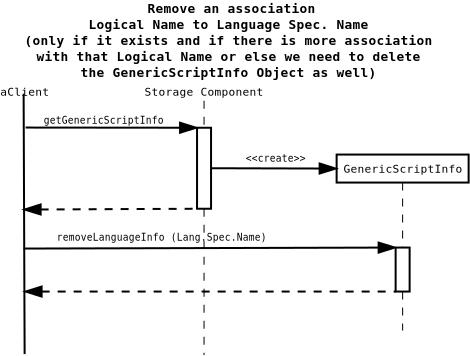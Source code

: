 <?xml version="1.0"?>
<diagram xmlns:dia="http://www.lysator.liu.se/~alla/dia/">
  <diagramdata>
    <attribute name="background">
      <color val="#ffffff"/>
    </attribute>
    <attribute name="paper">
      <composite type="paper">
        <attribute name="name">
          <string>#A4#</string>
        </attribute>
        <attribute name="tmargin">
          <real val="2.82"/>
        </attribute>
        <attribute name="bmargin">
          <real val="2.82"/>
        </attribute>
        <attribute name="lmargin">
          <real val="2.82"/>
        </attribute>
        <attribute name="rmargin">
          <real val="2.82"/>
        </attribute>
        <attribute name="is_portrait">
          <boolean val="true"/>
        </attribute>
        <attribute name="scaling">
          <real val="1"/>
        </attribute>
        <attribute name="fitto">
          <boolean val="false"/>
        </attribute>
      </composite>
    </attribute>
    <attribute name="grid">
      <composite type="grid">
        <attribute name="width_x">
          <real val="1"/>
        </attribute>
        <attribute name="width_y">
          <real val="1"/>
        </attribute>
        <attribute name="visible_x">
          <int val="1"/>
        </attribute>
        <attribute name="visible_y">
          <int val="1"/>
        </attribute>
      </composite>
    </attribute>
    <attribute name="guides">
      <composite type="guides">
        <attribute name="hguides"/>
        <attribute name="vguides"/>
      </composite>
    </attribute>
  </diagramdata>
  <layer name="Background" visible="true">
    <object type="Standard - Text" version="0" id="O0">
      <attribute name="obj_pos">
        <point val="13.634,0.463"/>
      </attribute>
      <attribute name="obj_bb">
        <rectangle val="1.172,-0.15;26.096,3.85"/>
      </attribute>
      <attribute name="text">
        <composite type="text">
          <attribute name="string">
            <string>#Remove an association
Logical Name to Language Spec. Name
(only if it exists and if there is more association
with that Logical Name or else we need to delete
the GenericScriptInfo Object as well)#</string>
          </attribute>
          <attribute name="font">
            <font name="Courier-Bold"/>
          </attribute>
          <attribute name="height">
            <real val="0.8"/>
          </attribute>
          <attribute name="pos">
            <point val="13.634,0.463"/>
          </attribute>
          <attribute name="color">
            <color val="#000000"/>
          </attribute>
          <attribute name="alignment">
            <enum val="1"/>
          </attribute>
        </composite>
      </attribute>
    </object>
    <object type="Standard - Box" version="0" id="O1">
      <attribute name="obj_pos">
        <point val="19.044,7.546"/>
      </attribute>
      <attribute name="obj_bb">
        <rectangle val="18.994,7.496;25.694,8.996"/>
      </attribute>
      <attribute name="elem_corner">
        <point val="19.044,7.546"/>
      </attribute>
      <attribute name="elem_width">
        <real val="6.6"/>
      </attribute>
      <attribute name="elem_height">
        <real val="1.4"/>
      </attribute>
      <attribute name="show_background">
        <boolean val="true"/>
      </attribute>
    </object>
    <object type="UML - Lifeline" version="0" id="O2">
      <attribute name="obj_pos">
        <point val="12.415,4.855"/>
      </attribute>
      <attribute name="obj_bb">
        <rectangle val="11.715,4.83;13.115,17.595"/>
      </attribute>
      <attribute name="conn_endpoints">
        <point val="12.415,4.855"/>
        <point val="12.415,17.57"/>
      </attribute>
      <attribute name="rtop">
        <real val="1.35"/>
      </attribute>
      <attribute name="rbot">
        <real val="5.4"/>
      </attribute>
      <attribute name="draw_focus">
        <boolean val="true"/>
      </attribute>
      <attribute name="draw_cross">
        <boolean val="false"/>
      </attribute>
    </object>
    <object type="Standard - Text" version="0" id="O3">
      <attribute name="obj_pos">
        <point val="12.415,4.605"/>
      </attribute>
      <attribute name="obj_bb">
        <rectangle val="8.709,4.05;16.121,4.75"/>
      </attribute>
      <attribute name="text">
        <composite type="text">
          <attribute name="string">
            <string>#Storage Component#</string>
          </attribute>
          <attribute name="font">
            <font name="Courier"/>
          </attribute>
          <attribute name="height">
            <real val="0.7"/>
          </attribute>
          <attribute name="pos">
            <point val="12.415,4.605"/>
          </attribute>
          <attribute name="color">
            <color val="#000000"/>
          </attribute>
          <attribute name="alignment">
            <enum val="1"/>
          </attribute>
        </composite>
      </attribute>
    </object>
    <object type="UML - Lifeline" version="0" id="O4">
      <attribute name="obj_pos">
        <point val="22.344,8.946"/>
      </attribute>
      <attribute name="obj_bb">
        <rectangle val="21.644,8.921;23.044,16.371"/>
      </attribute>
      <attribute name="conn_endpoints">
        <point val="22.344,8.946"/>
        <point val="22.344,16.346"/>
      </attribute>
      <attribute name="rtop">
        <real val="3.25"/>
      </attribute>
      <attribute name="rbot">
        <real val="5.45"/>
      </attribute>
      <attribute name="draw_focus">
        <boolean val="true"/>
      </attribute>
      <attribute name="draw_cross">
        <boolean val="false"/>
      </attribute>
      <connections>
        <connection handle="0" to="O1" connection="6"/>
      </connections>
    </object>
    <object type="Standard - Text" version="0" id="O5">
      <attribute name="obj_pos">
        <point val="22.365,8.455"/>
      </attribute>
      <attribute name="obj_bb">
        <rectangle val="18.659,7.9;26.071,8.6"/>
      </attribute>
      <attribute name="text">
        <composite type="text">
          <attribute name="string">
            <string>#GenericScriptInfo#</string>
          </attribute>
          <attribute name="font">
            <font name="Courier"/>
          </attribute>
          <attribute name="height">
            <real val="0.7"/>
          </attribute>
          <attribute name="pos">
            <point val="22.365,8.455"/>
          </attribute>
          <attribute name="color">
            <color val="#000000"/>
          </attribute>
          <attribute name="alignment">
            <enum val="1"/>
          </attribute>
        </composite>
      </attribute>
    </object>
    <object type="Standard - Line" version="0" id="O6">
      <attribute name="obj_pos">
        <point val="3.394,4.505"/>
      </attribute>
      <attribute name="obj_bb">
        <rectangle val="3.344,4.455;3.494,17.57"/>
      </attribute>
      <attribute name="conn_endpoints">
        <point val="3.394,4.505"/>
        <point val="3.444,17.52"/>
      </attribute>
      <attribute name="numcp">
        <int val="1"/>
      </attribute>
    </object>
    <object type="Standard - Text" version="0" id="O7">
      <attribute name="obj_pos">
        <point val="3.444,4.605"/>
      </attribute>
      <attribute name="obj_bb">
        <rectangle val="1.86,4.05;5.029,4.75"/>
      </attribute>
      <attribute name="text">
        <composite type="text">
          <attribute name="string">
            <string>#aClient#</string>
          </attribute>
          <attribute name="font">
            <font name="Courier"/>
          </attribute>
          <attribute name="height">
            <real val="0.7"/>
          </attribute>
          <attribute name="pos">
            <point val="3.444,4.605"/>
          </attribute>
          <attribute name="color">
            <color val="#000000"/>
          </attribute>
          <attribute name="alignment">
            <enum val="1"/>
          </attribute>
        </composite>
      </attribute>
    </object>
    <object type="Standard - Text" version="0" id="O8">
      <attribute name="obj_pos">
        <point val="7.394,6.005"/>
      </attribute>
      <attribute name="obj_bb">
        <rectangle val="3.658,5.529;11.13,6.129"/>
      </attribute>
      <attribute name="text">
        <composite type="text">
          <attribute name="string">
            <string>#getGenericScriptInfo#</string>
          </attribute>
          <attribute name="font">
            <font name="Courier"/>
          </attribute>
          <attribute name="height">
            <real val="0.6"/>
          </attribute>
          <attribute name="pos">
            <point val="7.394,6.005"/>
          </attribute>
          <attribute name="color">
            <color val="#000000"/>
          </attribute>
          <attribute name="alignment">
            <enum val="1"/>
          </attribute>
        </composite>
      </attribute>
    </object>
    <object type="Standard - Text" version="0" id="O9">
      <attribute name="obj_pos">
        <point val="15.994,7.905"/>
      </attribute>
      <attribute name="obj_bb">
        <rectangle val="14.076,7.429;17.912,8.029"/>
      </attribute>
      <attribute name="text">
        <composite type="text">
          <attribute name="string">
            <string>#&lt;&lt;create&gt;&gt;#</string>
          </attribute>
          <attribute name="font">
            <font name="Courier"/>
          </attribute>
          <attribute name="height">
            <real val="0.6"/>
          </attribute>
          <attribute name="pos">
            <point val="15.994,7.905"/>
          </attribute>
          <attribute name="color">
            <color val="#000000"/>
          </attribute>
          <attribute name="alignment">
            <enum val="1"/>
          </attribute>
        </composite>
      </attribute>
    </object>
    <object type="Standard - Text" version="0" id="O10">
      <attribute name="obj_pos">
        <point val="10.294,11.855"/>
      </attribute>
      <attribute name="obj_bb">
        <rectangle val="3.831,11.379;16.757,11.979"/>
      </attribute>
      <attribute name="text">
        <composite type="text">
          <attribute name="string">
            <string>#removeLanguageInfo (Lang.Spec.Name)#</string>
          </attribute>
          <attribute name="font">
            <font name="Courier"/>
          </attribute>
          <attribute name="height">
            <real val="0.6"/>
          </attribute>
          <attribute name="pos">
            <point val="10.294,11.855"/>
          </attribute>
          <attribute name="color">
            <color val="#000000"/>
          </attribute>
          <attribute name="alignment">
            <enum val="1"/>
          </attribute>
        </composite>
      </attribute>
    </object>
    <object type="UML - Message" version="0" id="O11">
      <attribute name="obj_pos">
        <point val="3.494,6.196"/>
      </attribute>
      <attribute name="obj_bb">
        <rectangle val="2.644,4.712;12.915,7.212"/>
      </attribute>
      <attribute name="conn_endpoints">
        <point val="3.494,6.196"/>
        <point val="12.065,6.205"/>
      </attribute>
      <attribute name="text">
        <string>##</string>
      </attribute>
      <attribute name="text_pos">
        <point val="7.78,6.201"/>
      </attribute>
      <attribute name="type">
        <int val="0"/>
      </attribute>
      <connections>
        <connection handle="1" to="O2" connection="0"/>
      </connections>
    </object>
    <object type="UML - Message" version="0" id="O12">
      <attribute name="obj_pos">
        <point val="12.765,8.23"/>
      </attribute>
      <attribute name="obj_bb">
        <rectangle val="11.915,6.749;19.894,9.249"/>
      </attribute>
      <attribute name="conn_endpoints">
        <point val="12.765,8.23"/>
        <point val="19.044,8.246"/>
      </attribute>
      <attribute name="text">
        <string/>
      </attribute>
      <attribute name="text_pos">
        <point val="15.905,8.238"/>
      </attribute>
      <attribute name="type">
        <int val="1296752"/>
      </attribute>
      <connections>
        <connection handle="0" to="O2" connection="2"/>
        <connection handle="1" to="O1" connection="3"/>
      </connections>
    </object>
    <object type="UML - Message" version="0" id="O13">
      <attribute name="obj_pos">
        <point val="3.394,12.246"/>
      </attribute>
      <attribute name="obj_bb">
        <rectangle val="2.544,10.682;22.844,13.182"/>
      </attribute>
      <attribute name="conn_endpoints">
        <point val="3.394,12.246"/>
        <point val="21.994,12.196"/>
      </attribute>
      <attribute name="text">
        <string/>
      </attribute>
      <attribute name="text_pos">
        <point val="12.644,12.171"/>
      </attribute>
      <attribute name="type">
        <int val="0"/>
      </attribute>
      <connections>
        <connection handle="1" to="O4" connection="0"/>
      </connections>
    </object>
    <object type="UML - Message" version="0" id="O14">
      <attribute name="obj_pos">
        <point val="3.394,10.296"/>
      </attribute>
      <attribute name="obj_bb">
        <rectangle val="2.544,8.787;12.915,11.287"/>
      </attribute>
      <attribute name="conn_endpoints">
        <point val="3.394,10.296"/>
        <point val="12.065,10.255"/>
      </attribute>
      <attribute name="text">
        <string>##</string>
      </attribute>
      <attribute name="text_pos">
        <point val="7.73,10.276"/>
      </attribute>
      <attribute name="type">
        <int val="4"/>
      </attribute>
      <connections>
        <connection handle="1" to="O2" connection="5"/>
      </connections>
    </object>
    <object type="UML - Message" version="0" id="O15">
      <attribute name="obj_pos">
        <point val="3.444,14.396"/>
      </attribute>
      <attribute name="obj_bb">
        <rectangle val="2.594,12.907;22.844,15.407"/>
      </attribute>
      <attribute name="conn_endpoints">
        <point val="3.444,14.396"/>
        <point val="21.994,14.396"/>
      </attribute>
      <attribute name="text">
        <string>##</string>
      </attribute>
      <attribute name="text_pos">
        <point val="12.719,14.396"/>
      </attribute>
      <attribute name="type">
        <int val="4"/>
      </attribute>
      <connections>
        <connection handle="1" to="O4" connection="5"/>
      </connections>
    </object>
  </layer>
</diagram>
